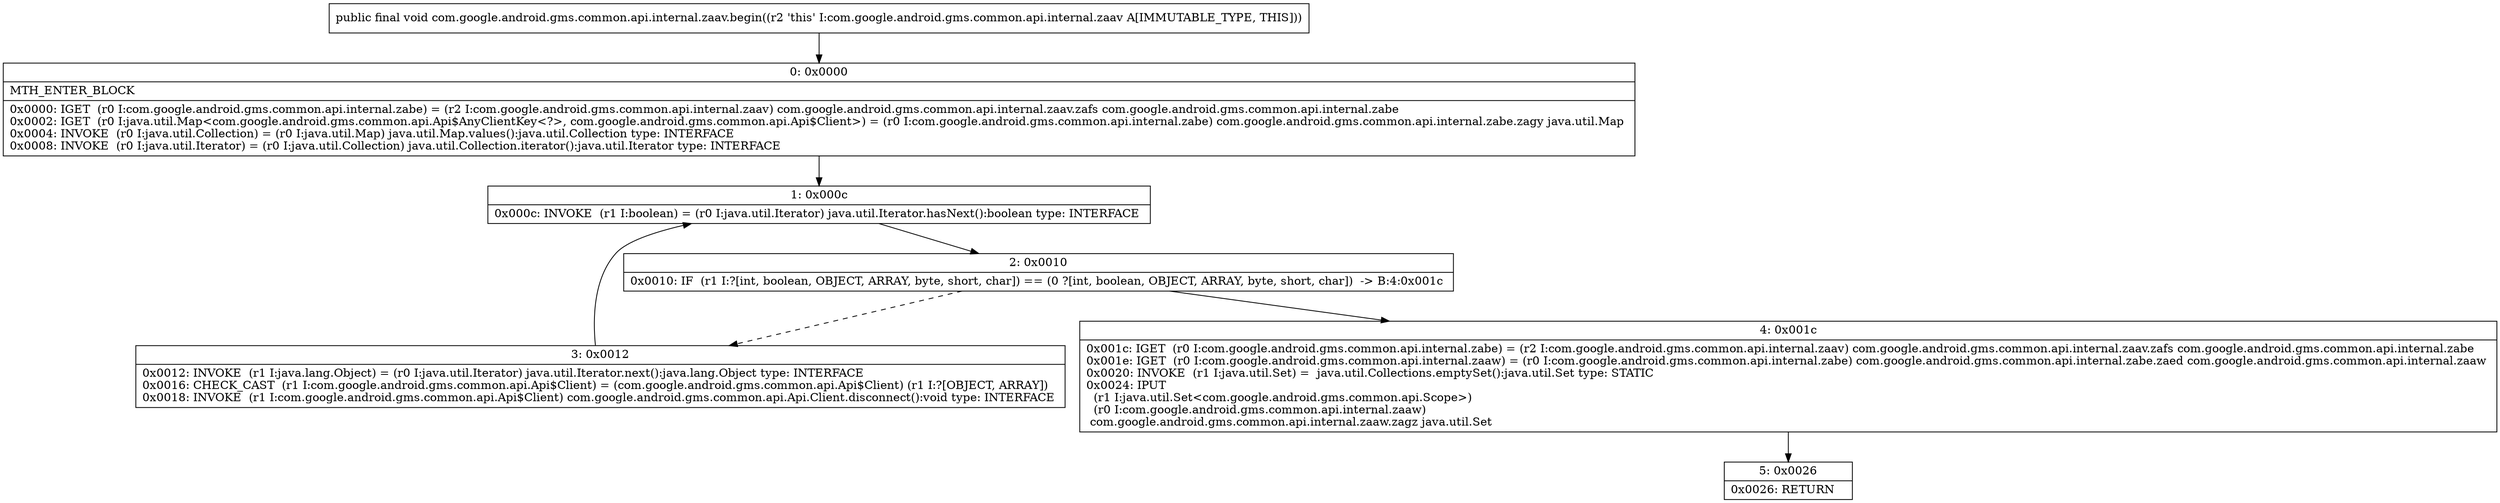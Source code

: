 digraph "CFG forcom.google.android.gms.common.api.internal.zaav.begin()V" {
Node_0 [shape=record,label="{0\:\ 0x0000|MTH_ENTER_BLOCK\l|0x0000: IGET  (r0 I:com.google.android.gms.common.api.internal.zabe) = (r2 I:com.google.android.gms.common.api.internal.zaav) com.google.android.gms.common.api.internal.zaav.zafs com.google.android.gms.common.api.internal.zabe \l0x0002: IGET  (r0 I:java.util.Map\<com.google.android.gms.common.api.Api$AnyClientKey\<?\>, com.google.android.gms.common.api.Api$Client\>) = (r0 I:com.google.android.gms.common.api.internal.zabe) com.google.android.gms.common.api.internal.zabe.zagy java.util.Map \l0x0004: INVOKE  (r0 I:java.util.Collection) = (r0 I:java.util.Map) java.util.Map.values():java.util.Collection type: INTERFACE \l0x0008: INVOKE  (r0 I:java.util.Iterator) = (r0 I:java.util.Collection) java.util.Collection.iterator():java.util.Iterator type: INTERFACE \l}"];
Node_1 [shape=record,label="{1\:\ 0x000c|0x000c: INVOKE  (r1 I:boolean) = (r0 I:java.util.Iterator) java.util.Iterator.hasNext():boolean type: INTERFACE \l}"];
Node_2 [shape=record,label="{2\:\ 0x0010|0x0010: IF  (r1 I:?[int, boolean, OBJECT, ARRAY, byte, short, char]) == (0 ?[int, boolean, OBJECT, ARRAY, byte, short, char])  \-\> B:4:0x001c \l}"];
Node_3 [shape=record,label="{3\:\ 0x0012|0x0012: INVOKE  (r1 I:java.lang.Object) = (r0 I:java.util.Iterator) java.util.Iterator.next():java.lang.Object type: INTERFACE \l0x0016: CHECK_CAST  (r1 I:com.google.android.gms.common.api.Api$Client) = (com.google.android.gms.common.api.Api$Client) (r1 I:?[OBJECT, ARRAY]) \l0x0018: INVOKE  (r1 I:com.google.android.gms.common.api.Api$Client) com.google.android.gms.common.api.Api.Client.disconnect():void type: INTERFACE \l}"];
Node_4 [shape=record,label="{4\:\ 0x001c|0x001c: IGET  (r0 I:com.google.android.gms.common.api.internal.zabe) = (r2 I:com.google.android.gms.common.api.internal.zaav) com.google.android.gms.common.api.internal.zaav.zafs com.google.android.gms.common.api.internal.zabe \l0x001e: IGET  (r0 I:com.google.android.gms.common.api.internal.zaaw) = (r0 I:com.google.android.gms.common.api.internal.zabe) com.google.android.gms.common.api.internal.zabe.zaed com.google.android.gms.common.api.internal.zaaw \l0x0020: INVOKE  (r1 I:java.util.Set) =  java.util.Collections.emptySet():java.util.Set type: STATIC \l0x0024: IPUT  \l  (r1 I:java.util.Set\<com.google.android.gms.common.api.Scope\>)\l  (r0 I:com.google.android.gms.common.api.internal.zaaw)\l com.google.android.gms.common.api.internal.zaaw.zagz java.util.Set \l}"];
Node_5 [shape=record,label="{5\:\ 0x0026|0x0026: RETURN   \l}"];
MethodNode[shape=record,label="{public final void com.google.android.gms.common.api.internal.zaav.begin((r2 'this' I:com.google.android.gms.common.api.internal.zaav A[IMMUTABLE_TYPE, THIS])) }"];
MethodNode -> Node_0;
Node_0 -> Node_1;
Node_1 -> Node_2;
Node_2 -> Node_3[style=dashed];
Node_2 -> Node_4;
Node_3 -> Node_1;
Node_4 -> Node_5;
}


